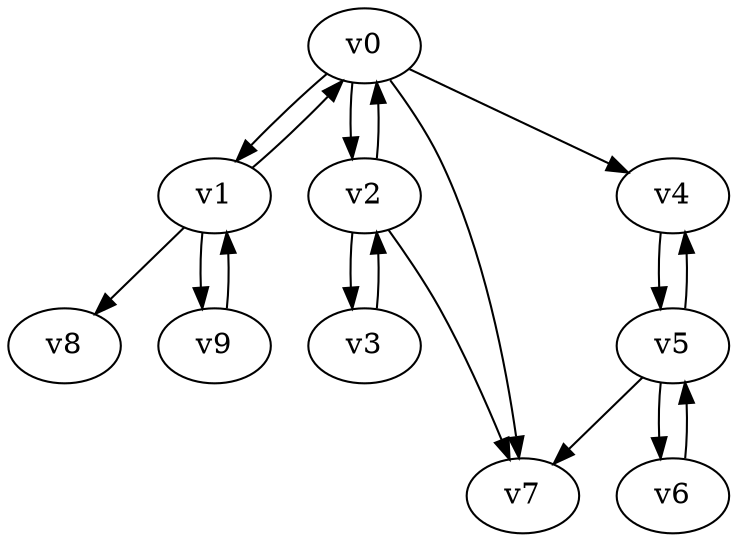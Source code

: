 digraph test014 {
    v0 [name="v0", player=0, weight=13];
    v1 [name="v1", player=1, weight=3];
    v2 [name="v2", player=0, weight=13];
    v3 [name="v3", player=1, weight=0];
    v4 [name="v4", player=0, weight=6];
    v5 [name="v5", player=1, weight=4];
    v6 [name="v6", player=0, weight=5];
    v7 [name="v7", player=1, weight=4];
    v8 [name="v8", player=0, weight=2];
    v9 [name="v9", player=1, weight=3];
    v0 -> v1;
    v1 -> v0;
    v0 -> v2;
    v2 -> v0;
    v2 -> v3;
    v3 -> v2;
    v0 -> v4;
    v4 -> v5;
    v5 -> v4;
    v5 -> v6;
    v6 -> v5;
    v0 -> v7;
    v1 -> v8;
    v1 -> v9;
    v9 -> v1;
    v2 -> v7;
    v5 -> v7;
}
